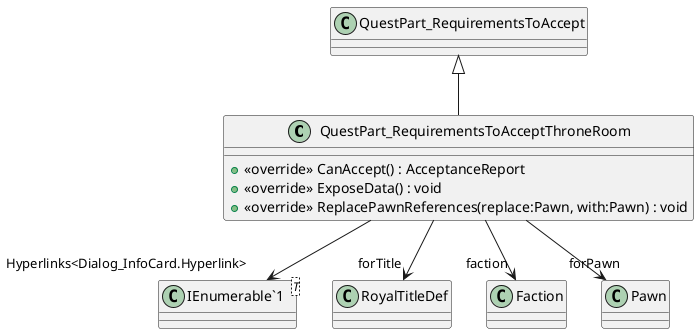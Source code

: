 @startuml
class QuestPart_RequirementsToAcceptThroneRoom {
    + <<override>> CanAccept() : AcceptanceReport
    + <<override>> ExposeData() : void
    + <<override>> ReplacePawnReferences(replace:Pawn, with:Pawn) : void
}
class "IEnumerable`1"<T> {
}
QuestPart_RequirementsToAccept <|-- QuestPart_RequirementsToAcceptThroneRoom
QuestPart_RequirementsToAcceptThroneRoom --> "forTitle" RoyalTitleDef
QuestPart_RequirementsToAcceptThroneRoom --> "faction" Faction
QuestPart_RequirementsToAcceptThroneRoom --> "forPawn" Pawn
QuestPart_RequirementsToAcceptThroneRoom --> "Hyperlinks<Dialog_InfoCard.Hyperlink>" "IEnumerable`1"
@enduml
